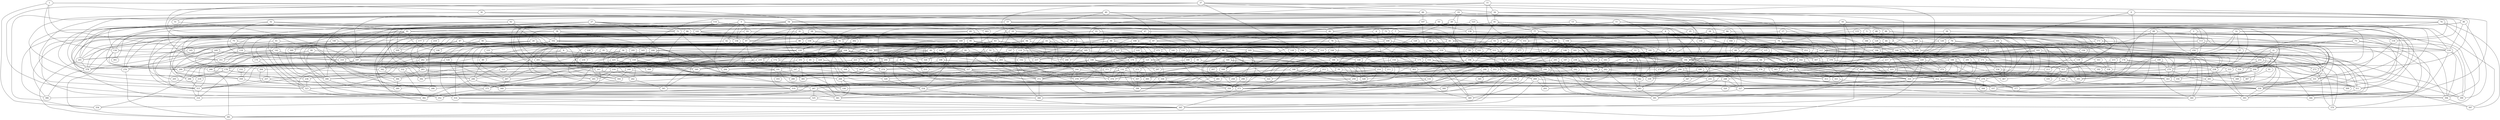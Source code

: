 strict graph "gnp_random_graph(400,0.015)" {
0;
1;
2;
3;
4;
5;
6;
7;
8;
9;
10;
11;
12;
13;
14;
15;
16;
17;
18;
19;
20;
21;
22;
23;
24;
25;
26;
27;
28;
29;
30;
31;
32;
33;
34;
35;
36;
37;
38;
39;
40;
41;
42;
43;
44;
45;
46;
47;
48;
49;
50;
51;
52;
53;
54;
55;
56;
57;
58;
59;
60;
61;
62;
63;
64;
65;
66;
67;
68;
69;
70;
71;
72;
73;
74;
75;
76;
77;
78;
79;
80;
81;
82;
83;
84;
85;
86;
87;
88;
89;
90;
91;
92;
93;
94;
95;
96;
97;
98;
99;
100;
101;
102;
103;
104;
105;
106;
107;
108;
109;
110;
111;
112;
113;
114;
115;
116;
117;
118;
119;
120;
121;
122;
123;
124;
125;
126;
127;
128;
129;
130;
131;
132;
133;
134;
135;
136;
137;
138;
139;
140;
141;
142;
143;
144;
145;
146;
147;
148;
149;
150;
151;
152;
153;
154;
155;
156;
157;
158;
159;
160;
161;
162;
163;
164;
165;
166;
167;
168;
169;
170;
171;
172;
173;
174;
175;
176;
177;
178;
179;
180;
181;
182;
183;
184;
185;
186;
187;
188;
189;
190;
191;
192;
193;
194;
195;
196;
197;
198;
199;
200;
201;
202;
203;
204;
205;
206;
207;
208;
209;
210;
211;
212;
213;
214;
215;
216;
217;
218;
219;
220;
221;
222;
223;
224;
225;
226;
227;
228;
229;
230;
231;
232;
233;
234;
235;
236;
237;
238;
239;
240;
241;
242;
243;
244;
245;
246;
247;
248;
249;
250;
251;
252;
253;
254;
255;
256;
257;
258;
259;
260;
261;
262;
263;
264;
265;
266;
267;
268;
269;
270;
271;
272;
273;
274;
275;
276;
277;
278;
279;
280;
281;
282;
283;
284;
285;
286;
287;
288;
289;
290;
291;
292;
293;
294;
295;
296;
297;
298;
299;
300;
301;
302;
303;
304;
305;
306;
307;
308;
309;
310;
311;
312;
313;
314;
315;
316;
317;
318;
319;
320;
321;
322;
323;
324;
325;
326;
327;
328;
329;
330;
331;
332;
333;
334;
335;
336;
337;
338;
339;
340;
341;
342;
343;
344;
345;
346;
347;
348;
349;
350;
351;
352;
353;
354;
355;
356;
357;
358;
359;
360;
361;
362;
363;
364;
365;
366;
367;
368;
369;
370;
371;
372;
373;
374;
375;
376;
377;
378;
379;
380;
381;
382;
383;
384;
385;
386;
387;
388;
389;
390;
391;
392;
393;
394;
395;
396;
397;
398;
399;
0 -- 334  [is_available=True, prob="0.793348899548"];
0 -- 338  [is_available=True, prob="0.756976174185"];
0 -- 220  [is_available=True, prob="1.0"];
0 -- 302  [is_available=True, prob="1.0"];
0 -- 46  [is_available=True, prob="0.868120447503"];
1 -- 249  [is_available=True, prob="0.380294038915"];
1 -- 34  [is_available=True, prob="0.250885301928"];
1 -- 354  [is_available=True, prob="0.643203118113"];
1 -- 134  [is_available=True, prob="0.309098111338"];
1 -- 70  [is_available=True, prob="1.0"];
2 -- 258  [is_available=True, prob="0.191449581053"];
2 -- 70  [is_available=True, prob="1.0"];
2 -- 360  [is_available=True, prob="1.0"];
2 -- 169  [is_available=True, prob="1.0"];
2 -- 113  [is_available=True, prob="0.544241708019"];
2 -- 377  [is_available=True, prob="1.0"];
2 -- 250  [is_available=True, prob="0.729429836866"];
3 -- 391  [is_available=True, prob="0.463296067116"];
3 -- 72  [is_available=True, prob="0.943856010563"];
3 -- 268  [is_available=True, prob="0.140418147169"];
3 -- 42  [is_available=True, prob="0.281293197381"];
3 -- 75  [is_available=True, prob="0.978085838701"];
3 -- 204  [is_available=True, prob="0.825019871044"];
3 -- 398  [is_available=True, prob="0.97398958992"];
3 -- 399  [is_available=True, prob="0.776597272804"];
3 -- 112  [is_available=True, prob="0.250395422116"];
3 -- 113  [is_available=True, prob="0.576261111448"];
3 -- 372  [is_available=True, prob="0.386031239532"];
3 -- 315  [is_available=True, prob="0.750385880574"];
3 -- 93  [is_available=True, prob="0.0167157984676"];
3 -- 158  [is_available=True, prob="0.800597021177"];
4 -- 282  [is_available=True, prob="0.968801642478"];
4 -- 211  [is_available=True, prob="0.882715498243"];
4 -- 109  [is_available=True, prob="1.0"];
4 -- 343  [is_available=True, prob="0.036409943872"];
5 -- 331  [is_available=True, prob="0.26657454123"];
5 -- 94  [is_available=True, prob="0.597518633659"];
6 -- 49  [is_available=True, prob="1.0"];
6 -- 313  [is_available=True, prob="0.154924610803"];
6 -- 339  [is_available=True, prob="1.0"];
6 -- 53  [is_available=True, prob="0.454345193642"];
6 -- 157  [is_available=True, prob="1.0"];
7 -- 64  [is_available=True, prob="0.431353848983"];
7 -- 305  [is_available=True, prob="0.995318655706"];
7 -- 360  [is_available=True, prob="0.784172596403"];
7 -- 108  [is_available=True, prob="1.0"];
7 -- 109  [is_available=True, prob="0.308961347611"];
7 -- 280  [is_available=True, prob="0.420396816556"];
7 -- 152  [is_available=True, prob="1.0"];
7 -- 220  [is_available=True, prob="1.0"];
7 -- 190  [is_available=True, prob="0.11621336816"];
8 -- 184  [is_available=True, prob="0.264721224785"];
8 -- 289  [is_available=True, prob="0.0628311085764"];
8 -- 306  [is_available=True, prob="0.148895865386"];
8 -- 286  [is_available=True, prob="0.0531135654797"];
9 -- 216  [is_available=True, prob="1.0"];
9 -- 233  [is_available=True, prob="0.250365912838"];
9 -- 330  [is_available=True, prob="0.67132620415"];
9 -- 300  [is_available=True, prob="0.333276714705"];
9 -- 359  [is_available=True, prob="0.302086663235"];
10 -- 379  [is_available=True, prob="0.121166443195"];
10 -- 132  [is_available=True, prob="1.0"];
10 -- 168  [is_available=True, prob="0.281693204751"];
10 -- 170  [is_available=True, prob="0.114205190415"];
10 -- 80  [is_available=True, prob="1.0"];
10 -- 278  [is_available=True, prob="0.426315966087"];
10 -- 315  [is_available=True, prob="0.808737667032"];
10 -- 29  [is_available=True, prob="0.765824038332"];
11 -- 324  [is_available=True, prob="1.0"];
11 -- 358  [is_available=True, prob="0.621266218726"];
11 -- 274  [is_available=True, prob="0.677293313188"];
11 -- 275  [is_available=True, prob="1.0"];
11 -- 121  [is_available=True, prob="1.0"];
11 -- 25  [is_available=True, prob="1.0"];
12 -- 180  [is_available=True, prob="0.0773378977148"];
12 -- 172  [is_available=True, prob="1.0"];
12 -- 278  [is_available=True, prob="0.525315697077"];
12 -- 255  [is_available=True, prob="1.0"];
13 -- 250  [is_available=True, prob="1.0"];
13 -- 331  [is_available=True, prob="0.442879843555"];
13 -- 340  [is_available=True, prob="0.53504892746"];
13 -- 143  [is_available=True, prob="1.0"];
14 -- 395  [is_available=True, prob="1.0"];
14 -- 370  [is_available=True, prob="0.649793145172"];
14 -- 215  [is_available=True, prob="0.169982567473"];
14 -- 311  [is_available=True, prob="0.663609289558"];
14 -- 57  [is_available=True, prob="0.680502578932"];
14 -- 126  [is_available=True, prob="0.706710451382"];
15 -- 34  [is_available=True, prob="0.530758888752"];
15 -- 374  [is_available=True, prob="1.0"];
15 -- 197  [is_available=True, prob="1.0"];
15 -- 366  [is_available=True, prob="1.0"];
15 -- 151  [is_available=True, prob="1.0"];
16 -- 294  [is_available=True, prob="0.486725549537"];
16 -- 391  [is_available=True, prob="1.0"];
16 -- 168  [is_available=True, prob="0.495644791429"];
16 -- 268  [is_available=True, prob="0.180282828992"];
16 -- 397  [is_available=True, prob="1.0"];
16 -- 110  [is_available=True, prob="0.208482848989"];
16 -- 88  [is_available=True, prob="0.681401364235"];
16 -- 378  [is_available=True, prob="1.0"];
17 -- 169  [is_available=True, prob="1.0"];
17 -- 173  [is_available=True, prob="0.332839595826"];
17 -- 79  [is_available=True, prob="0.758112764906"];
18 -- 378  [is_available=True, prob="1.0"];
18 -- 43  [is_available=True, prob="0.668809557937"];
18 -- 238  [is_available=True, prob="0.178359264295"];
18 -- 190  [is_available=True, prob="0.503797670924"];
19 -- 165  [is_available=True, prob="1.0"];
19 -- 362  [is_available=True, prob="1.0"];
19 -- 363  [is_available=True, prob="1.0"];
19 -- 20  [is_available=True, prob="0.49722699363"];
19 -- 21  [is_available=True, prob="0.991370868571"];
19 -- 276  [is_available=True, prob="0.666729794199"];
19 -- 85  [is_available=True, prob="0.0236789276794"];
19 -- 197  [is_available=True, prob="0.255245017961"];
20 -- 224  [is_available=True, prob="1.0"];
20 -- 98  [is_available=True, prob="0.936317223348"];
20 -- 259  [is_available=True, prob="0.922515924778"];
20 -- 290  [is_available=True, prob="0.353645687952"];
20 -- 84  [is_available=True, prob="0.23286328482"];
21 -- 125  [is_available=True, prob="0.242232833856"];
21 -- 333  [is_available=True, prob="0.624809346064"];
21 -- 255  [is_available=True, prob="0.609636356543"];
22 -- 352  [is_available=True, prob="1.0"];
22 -- 228  [is_available=True, prob="0.112281282174"];
22 -- 327  [is_available=True, prob="0.573693642762"];
22 -- 168  [is_available=True, prob="0.367866524945"];
22 -- 109  [is_available=True, prob="0.844614487556"];
22 -- 296  [is_available=True, prob="0.993675306796"];
22 -- 213  [is_available=True, prob="1.0"];
22 -- 191  [is_available=True, prob="1.0"];
23 -- 97  [is_available=True, prob="0.12981208696"];
23 -- 67  [is_available=True, prob="0.918986877924"];
23 -- 260  [is_available=True, prob="1.0"];
23 -- 389  [is_available=True, prob="0.863786674499"];
23 -- 391  [is_available=True, prob="0.293693973286"];
23 -- 299  [is_available=True, prob="1.0"];
23 -- 311  [is_available=True, prob="0.84738827228"];
23 -- 253  [is_available=True, prob="0.431167793338"];
24 -- 352  [is_available=True, prob="1.0"];
24 -- 230  [is_available=True, prob="0.745478812623"];
24 -- 165  [is_available=True, prob="0.464868780358"];
24 -- 198  [is_available=True, prob="0.360570193578"];
24 -- 295  [is_available=True, prob="1.0"];
24 -- 297  [is_available=True, prob="0.209023195657"];
24 -- 330  [is_available=True, prob="1.0"];
24 -- 145  [is_available=True, prob="0.261652825701"];
24 -- 283  [is_available=True, prob="0.838994389284"];
25 -- 44  [is_available=True, prob="0.276053743658"];
25 -- 85  [is_available=True, prob="1.0"];
26 -- 289  [is_available=True, prob="0.966241797551"];
26 -- 76  [is_available=True, prob="0.649527171627"];
26 -- 133  [is_available=True, prob="1.0"];
26 -- 213  [is_available=True, prob="1.0"];
27 -- 71  [is_available=True, prob="0.418705181924"];
27 -- 392  [is_available=True, prob="1.0"];
27 -- 201  [is_available=True, prob="0.935807610572"];
27 -- 238  [is_available=True, prob="0.660179348307"];
27 -- 245  [is_available=True, prob="0.0981845650659"];
27 -- 86  [is_available=True, prob="0.835879055651"];
27 -- 283  [is_available=True, prob="0.661403703573"];
27 -- 159  [is_available=True, prob="1.0"];
28 -- 177  [is_available=True, prob="0.706873516565"];
28 -- 203  [is_available=True, prob="0.663384910806"];
28 -- 278  [is_available=True, prob="0.948497714401"];
28 -- 209  [is_available=True, prob="0.0483732872943"];
29 -- 326  [is_available=True, prob="0.172983413239"];
29 -- 111  [is_available=True, prob="0.824734826772"];
30 -- 160  [is_available=True, prob="1.0"];
30 -- 51  [is_available=True, prob="1.0"];
30 -- 236  [is_available=True, prob="0.732518041025"];
30 -- 54  [is_available=True, prob="0.244874415866"];
31 -- 166  [is_available=True, prob="0.459275820654"];
31 -- 201  [is_available=True, prob="1.0"];
31 -- 204  [is_available=True, prob="0.28053143471"];
31 -- 80  [is_available=True, prob="0.315131480134"];
31 -- 274  [is_available=True, prob="0.822517719339"];
31 -- 148  [is_available=True, prob="0.985367687434"];
31 -- 245  [is_available=True, prob="0.561832334061"];
31 -- 219  [is_available=True, prob="1.0"];
31 -- 351  [is_available=True, prob="0.301266942402"];
32 -- 208  [is_available=True, prob="1.0"];
32 -- 351  [is_available=True, prob="1.0"];
32 -- 318  [is_available=True, prob="0.85860414424"];
32 -- 71  [is_available=True, prob="0.929991028301"];
33 -- 322  [is_available=True, prob="0.334392428498"];
33 -- 274  [is_available=True, prob="0.183853375639"];
33 -- 141  [is_available=True, prob="0.232507675709"];
33 -- 242  [is_available=True, prob="0.509278788746"];
33 -- 374  [is_available=True, prob="0.792275444271"];
33 -- 119  [is_available=True, prob="1.0"];
33 -- 184  [is_available=True, prob="0.496012074973"];
33 -- 90  [is_available=True, prob="0.396225902144"];
34 -- 68  [is_available=True, prob="0.77706482055"];
34 -- 41  [is_available=True, prob="0.837661980043"];
34 -- 299  [is_available=True, prob="0.798726209957"];
34 -- 79  [is_available=True, prob="0.973117082553"];
34 -- 116  [is_available=True, prob="0.380072455628"];
34 -- 245  [is_available=True, prob="1.0"];
35 -- 374  [is_available=True, prob="0.362377506225"];
35 -- 318  [is_available=True, prob="0.0313298843318"];
36 -- 385  [is_available=True, prob="0.833187338743"];
36 -- 354  [is_available=True, prob="0.464347480427"];
36 -- 357  [is_available=True, prob="0.578855857869"];
36 -- 39  [is_available=True, prob="0.996080391369"];
36 -- 265  [is_available=True, prob="0.256435426052"];
36 -- 242  [is_available=True, prob="0.359620458626"];
37 -- 256  [is_available=True, prob="0.803569455656"];
37 -- 66  [is_available=True, prob="1.0"];
37 -- 237  [is_available=True, prob="1.0"];
37 -- 117  [is_available=True, prob="0.558762778423"];
37 -- 342  [is_available=True, prob="1.0"];
37 -- 313  [is_available=True, prob="0.787308690195"];
37 -- 382  [is_available=True, prob="0.660541086107"];
38 -- 386  [is_available=True, prob="0.856314039093"];
38 -- 388  [is_available=True, prob="0.216217182255"];
38 -- 102  [is_available=True, prob="1.0"];
38 -- 87  [is_available=True, prob="1.0"];
38 -- 314  [is_available=True, prob="0.625096419692"];
38 -- 124  [is_available=True, prob="0.801235586078"];
39 -- 327  [is_available=True, prob="1.0"];
39 -- 191  [is_available=True, prob="0.683364377386"];
40 -- 354  [is_available=True, prob="0.051570833199"];
40 -- 100  [is_available=True, prob="0.383756615509"];
40 -- 136  [is_available=True, prob="0.506610487162"];
40 -- 237  [is_available=True, prob="0.903532242924"];
40 -- 54  [is_available=True, prob="0.550248338569"];
40 -- 183  [is_available=True, prob="0.367537161003"];
41 -- 64  [is_available=True, prob="1.0"];
41 -- 227  [is_available=True, prob="0.809433212812"];
41 -- 389  [is_available=True, prob="0.58907647875"];
41 -- 360  [is_available=True, prob="1.0"];
41 -- 77  [is_available=True, prob="0.315218833924"];
41 -- 337  [is_available=True, prob="0.704105735097"];
41 -- 306  [is_available=True, prob="0.344710962391"];
41 -- 117  [is_available=True, prob="0.120541614835"];
41 -- 59  [is_available=True, prob="0.560728330962"];
41 -- 284  [is_available=True, prob="0.745136561842"];
42 -- 299  [is_available=True, prob="1.0"];
42 -- 228  [is_available=True, prob="0.498187608046"];
42 -- 182  [is_available=True, prob="1.0"];
43 -- 289  [is_available=True, prob="0.989071689863"];
43 -- 325  [is_available=True, prob="1.0"];
43 -- 172  [is_available=True, prob="0.603112003189"];
43 -- 112  [is_available=True, prob="0.810628034418"];
43 -- 148  [is_available=True, prob="0.0816922320941"];
43 -- 310  [is_available=True, prob="0.404096003499"];
43 -- 57  [is_available=True, prob="0.192709931117"];
44 -- 184  [is_available=True, prob="0.736999425956"];
44 -- 90  [is_available=True, prob="0.41656788355"];
44 -- 291  [is_available=True, prob="0.642881231368"];
44 -- 327  [is_available=True, prob="1.0"];
45 -- 272  [is_available=True, prob="0.569617715791"];
45 -- 241  [is_available=True, prob="0.479865111131"];
45 -- 50  [is_available=True, prob="0.732708193369"];
45 -- 323  [is_available=True, prob="0.781783532501"];
46 -- 91  [is_available=True, prob="0.48994700432"];
46 -- 270  [is_available=True, prob="0.356423247935"];
46 -- 110  [is_available=True, prob="0.331216044273"];
46 -- 390  [is_available=True, prob="0.401450510191"];
47 -- 315  [is_available=True, prob="0.436610163735"];
47 -- 228  [is_available=True, prob="0.187412677579"];
47 -- 269  [is_available=True, prob="0.388070095498"];
47 -- 342  [is_available=True, prob="0.946628989136"];
48 -- 129  [is_available=True, prob="0.47499960652"];
48 -- 326  [is_available=True, prob="0.181777998922"];
48 -- 150  [is_available=True, prob="1.0"];
49 -- 370  [is_available=True, prob="0.482455067657"];
49 -- 251  [is_available=True, prob="1.0"];
50 -- 383  [is_available=True, prob="0.0672159962561"];
50 -- 316  [is_available=True, prob="0.949360160469"];
50 -- 269  [is_available=True, prob="0.208636428203"];
51 -- 392  [is_available=True, prob="0.353673638588"];
52 -- 168  [is_available=True, prob="0.57797108728"];
52 -- 324  [is_available=True, prob="1.0"];
52 -- 170  [is_available=True, prob="0.811394044352"];
52 -- 172  [is_available=True, prob="1.0"];
53 -- 284  [is_available=True, prob="0.383801715151"];
53 -- 117  [is_available=True, prob="0.313169096893"];
54 -- 108  [is_available=True, prob="0.9757257869"];
54 -- 301  [is_available=True, prob="1.0"];
54 -- 110  [is_available=True, prob="0.0249273013911"];
54 -- 399  [is_available=True, prob="0.439584439391"];
54 -- 82  [is_available=True, prob="0.611740151366"];
54 -- 158  [is_available=True, prob="0.324565521773"];
55 -- 184  [is_available=True, prob="0.995962459299"];
55 -- 83  [is_available=True, prob="1.0"];
55 -- 179  [is_available=True, prob="0.498922975335"];
55 -- 71  [is_available=True, prob="0.481926983458"];
56 -- 323  [is_available=True, prob="0.39137561235"];
56 -- 198  [is_available=True, prob="0.0461598427834"];
56 -- 104  [is_available=True, prob="0.520446425792"];
56 -- 306  [is_available=True, prob="0.69120267003"];
56 -- 184  [is_available=True, prob="0.69940821052"];
56 -- 155  [is_available=True, prob="0.0376791741385"];
57 -- 279  [is_available=True, prob="0.45701761694"];
58 -- 384  [is_available=True, prob="1.0"];
58 -- 210  [is_available=True, prob="1.0"];
58 -- 395  [is_available=True, prob="1.0"];
59 -- 179  [is_available=True, prob="0.93282532923"];
59 -- 262  [is_available=True, prob="0.581690364323"];
59 -- 246  [is_available=True, prob="1.0"];
59 -- 383  [is_available=True, prob="0.482628039225"];
60 -- 305  [is_available=True, prob="0.795418176785"];
60 -- 397  [is_available=True, prob="0.979157479404"];
60 -- 353  [is_available=True, prob="0.741083325353"];
61 -- 244  [is_available=True, prob="0.168199320553"];
61 -- 205  [is_available=True, prob="0.0589219014003"];
61 -- 142  [is_available=True, prob="0.246917650637"];
62 -- 208  [is_available=True, prob="0.184816814092"];
62 -- 384  [is_available=True, prob="1.0"];
62 -- 134  [is_available=True, prob="0.751160519894"];
62 -- 102  [is_available=True, prob="1.0"];
62 -- 143  [is_available=True, prob="1.0"];
63 -- 104  [is_available=True, prob="0.541584624473"];
63 -- 201  [is_available=True, prob="1.0"];
63 -- 362  [is_available=True, prob="0.293913129908"];
63 -- 304  [is_available=True, prob="0.512984969645"];
63 -- 233  [is_available=True, prob="0.507364229473"];
63 -- 348  [is_available=True, prob="0.908540075242"];
63 -- 252  [is_available=True, prob="1.0"];
63 -- 125  [is_available=True, prob="0.738018800449"];
64 -- 363  [is_available=True, prob="0.907988600534"];
64 -- 340  [is_available=True, prob="0.89321275975"];
64 -- 174  [is_available=True, prob="0.772715390037"];
65 -- 97  [is_available=True, prob="0.0672244725844"];
65 -- 132  [is_available=True, prob="1.0"];
65 -- 200  [is_available=True, prob="0.58136923665"];
65 -- 276  [is_available=True, prob="0.933815038392"];
65 -- 85  [is_available=True, prob="0.644321051952"];
65 -- 153  [is_available=True, prob="0.590527143093"];
65 -- 95  [is_available=True, prob="1.0"];
66 -- 323  [is_available=True, prob="0.177999491403"];
66 -- 107  [is_available=True, prob="1.0"];
66 -- 252  [is_available=True, prob="0.167725604272"];
66 -- 231  [is_available=True, prob="0.938405688625"];
67 -- 70  [is_available=True, prob="1.0"];
67 -- 231  [is_available=True, prob="0.442612602954"];
67 -- 79  [is_available=True, prob="0.832955798268"];
67 -- 350  [is_available=True, prob="0.888911148243"];
67 -- 345  [is_available=True, prob="1.0"];
67 -- 378  [is_available=True, prob="0.362876002592"];
67 -- 94  [is_available=True, prob="0.674735326725"];
68 -- 310  [is_available=True, prob="0.00654056601082"];
68 -- 183  [is_available=True, prob="0.695761077621"];
69 -- 204  [is_available=True, prob="1.0"];
69 -- 116  [is_available=True, prob="0.141963924925"];
69 -- 337  [is_available=True, prob="0.447562480555"];
69 -- 310  [is_available=True, prob="0.982076888232"];
69 -- 87  [is_available=True, prob="1.0"];
70 -- 302  [is_available=True, prob="0.318512736962"];
70 -- 304  [is_available=True, prob="0.932230067031"];
70 -- 174  [is_available=True, prob="1.0"];
70 -- 155  [is_available=True, prob="0.437619482759"];
71 -- 97  [is_available=True, prob="1.0"];
71 -- 316  [is_available=True, prob="0.801616624735"];
71 -- 342  [is_available=True, prob="0.225673585772"];
71 -- 284  [is_available=True, prob="1.0"];
71 -- 190  [is_available=True, prob="0.767283812751"];
72 -- 96  [is_available=True, prob="0.837787995332"];
72 -- 111  [is_available=True, prob="0.275196642114"];
72 -- 307  [is_available=True, prob="1.0"];
72 -- 85  [is_available=True, prob="0.280748286222"];
72 -- 246  [is_available=True, prob="1.0"];
73 -- 312  [is_available=True, prob="0.34785575152"];
73 -- 309  [is_available=True, prob="0.518659277681"];
73 -- 110  [is_available=True, prob="0.213358045563"];
73 -- 357  [is_available=True, prob="1.0"];
74 -- 176  [is_available=True, prob="1.0"];
74 -- 82  [is_available=True, prob="0.903455660559"];
74 -- 394  [is_available=True, prob="0.416705993113"];
74 -- 238  [is_available=True, prob="1.0"];
74 -- 397  [is_available=True, prob="0.959857273614"];
75 -- 367  [is_available=True, prob="0.828917969683"];
75 -- 118  [is_available=True, prob="0.348268671487"];
75 -- 359  [is_available=True, prob="0.0374141264515"];
76 -- 320  [is_available=True, prob="0.0760508733749"];
76 -- 196  [is_available=True, prob="0.768345610741"];
76 -- 171  [is_available=True, prob="0.442778641571"];
76 -- 174  [is_available=True, prob="1.0"];
76 -- 110  [is_available=True, prob="1.0"];
77 -- 96  [is_available=True, prob="0.470865341052"];
77 -- 292  [is_available=True, prob="0.374070255659"];
77 -- 270  [is_available=True, prob="0.423735738667"];
77 -- 273  [is_available=True, prob="0.200422211458"];
77 -- 181  [is_available=True, prob="1.0"];
77 -- 151  [is_available=True, prob="1.0"];
77 -- 254  [is_available=True, prob="0.74770393912"];
78 -- 144  [is_available=True, prob="0.0301452777318"];
78 -- 394  [is_available=True, prob="0.976687579229"];
78 -- 147  [is_available=True, prob="0.0148645505879"];
78 -- 341  [is_available=True, prob="0.0906631122129"];
78 -- 211  [is_available=True, prob="0.280482285806"];
79 -- 376  [is_available=True, prob="1.0"];
79 -- 184  [is_available=True, prob="0.100357692236"];
79 -- 380  [is_available=True, prob="0.574554194346"];
79 -- 253  [is_available=True, prob="0.224013550588"];
79 -- 255  [is_available=True, prob="1.0"];
80 -- 267  [is_available=True, prob="0.110555064832"];
80 -- 275  [is_available=True, prob="0.789322044765"];
80 -- 342  [is_available=True, prob="0.620357532542"];
80 -- 90  [is_available=True, prob="0.112959392272"];
81 -- 387  [is_available=True, prob="1.0"];
82 -- 97  [is_available=True, prob="0.758172193178"];
82 -- 200  [is_available=True, prob="0.912086987413"];
82 -- 377  [is_available=True, prob="0.796925440502"];
82 -- 253  [is_available=True, prob="0.317964283023"];
83 -- 240  [is_available=True, prob="1.0"];
83 -- 307  [is_available=True, prob="0.750613188111"];
83 -- 181  [is_available=True, prob="0.0082587439611"];
83 -- 282  [is_available=True, prob="0.187610273144"];
83 -- 117  [is_available=True, prob="0.106372010993"];
84 -- 164  [is_available=True, prob="1.0"];
84 -- 102  [is_available=True, prob="1.0"];
84 -- 238  [is_available=True, prob="0.401697721075"];
84 -- 377  [is_available=True, prob="0.946168612134"];
84 -- 383  [is_available=True, prob="0.852411072978"];
85 -- 166  [is_available=True, prob="0.98461984826"];
85 -- 399  [is_available=True, prob="1.0"];
85 -- 210  [is_available=True, prob="1.0"];
86 -- 257  [is_available=True, prob="0.146309766285"];
86 -- 386  [is_available=True, prob="0.161985992703"];
86 -- 131  [is_available=True, prob="0.730206888544"];
86 -- 385  [is_available=True, prob="0.60473454129"];
86 -- 175  [is_available=True, prob="0.164217469109"];
86 -- 378  [is_available=True, prob="0.941835580593"];
86 -- 252  [is_available=True, prob="0.567549675471"];
86 -- 94  [is_available=True, prob="0.693702033601"];
87 -- 238  [is_available=True, prob="0.397380112677"];
87 -- 275  [is_available=True, prob="1.0"];
87 -- 89  [is_available=True, prob="0.468624986532"];
87 -- 122  [is_available=True, prob="0.192359398257"];
88 -- 129  [is_available=True, prob="0.136265174344"];
88 -- 229  [is_available=True, prob="0.374266035977"];
88 -- 390  [is_available=True, prob="0.0443994795406"];
88 -- 328  [is_available=True, prob="0.157668636021"];
88 -- 393  [is_available=True, prob="0.449495525821"];
88 -- 364  [is_available=True, prob="0.257142940167"];
88 -- 151  [is_available=True, prob="0.967798172497"];
88 -- 188  [is_available=True, prob="0.0646666984049"];
88 -- 133  [is_available=True, prob="0.588278525411"];
89 -- 286  [is_available=True, prob="0.631855530735"];
90 -- 323  [is_available=True, prob="0.547677656801"];
90 -- 334  [is_available=True, prob="0.177657191071"];
90 -- 239  [is_available=True, prob="0.206602092116"];
90 -- 244  [is_available=True, prob="0.669166021327"];
90 -- 398  [is_available=True, prob="0.132152385349"];
90 -- 246  [is_available=True, prob="0.229839763159"];
90 -- 221  [is_available=True, prob="1.0"];
91 -- 260  [is_available=True, prob="1.0"];
91 -- 150  [is_available=True, prob="1.0"];
91 -- 198  [is_available=True, prob="1.0"];
91 -- 139  [is_available=True, prob="0.248820298272"];
91 -- 178  [is_available=True, prob="0.498062188298"];
91 -- 118  [is_available=True, prob="0.0965274795923"];
91 -- 156  [is_available=True, prob="0.736318051797"];
91 -- 197  [is_available=True, prob="0.0627001955982"];
92 -- 323  [is_available=True, prob="0.123229755907"];
92 -- 303  [is_available=True, prob="0.983784119169"];
92 -- 337  [is_available=True, prob="0.544657337895"];
92 -- 227  [is_available=True, prob="0.403258150807"];
92 -- 340  [is_available=True, prob="0.730514990855"];
92 -- 372  [is_available=True, prob="0.116161582907"];
92 -- 221  [is_available=True, prob="0.593951994915"];
93 -- 97  [is_available=True, prob="1.0"];
93 -- 342  [is_available=True, prob="0.690740016241"];
93 -- 249  [is_available=True, prob="0.854459839243"];
93 -- 156  [is_available=True, prob="0.634560023442"];
93 -- 223  [is_available=True, prob="0.862660227615"];
94 -- 128  [is_available=True, prob="0.508075807245"];
94 -- 226  [is_available=True, prob="0.183391885842"];
94 -- 260  [is_available=True, prob="0.706770952469"];
94 -- 200  [is_available=True, prob="0.386369811935"];
94 -- 331  [is_available=True, prob="0.668501317981"];
94 -- 370  [is_available=True, prob="0.140733483108"];
95 -- 246  [is_available=True, prob="0.381345791825"];
95 -- 267  [is_available=True, prob="0.0752123651162"];
95 -- 238  [is_available=True, prob="0.649440348778"];
95 -- 336  [is_available=True, prob="0.301293639108"];
95 -- 182  [is_available=True, prob="0.588270953602"];
95 -- 186  [is_available=True, prob="0.810618195259"];
96 -- 225  [is_available=True, prob="0.389603564721"];
96 -- 105  [is_available=True, prob="0.427205676417"];
96 -- 362  [is_available=True, prob="1.0"];
96 -- 208  [is_available=True, prob="0.895437222812"];
96 -- 297  [is_available=True, prob="1.0"];
96 -- 185  [is_available=True, prob="0.214944813765"];
97 -- 145  [is_available=True, prob="0.789441321501"];
97 -- 243  [is_available=True, prob="0.0483345124158"];
97 -- 121  [is_available=True, prob="0.562477001012"];
97 -- 314  [is_available=True, prob="0.848820661347"];
98 -- 227  [is_available=True, prob="0.549351489462"];
98 -- 391  [is_available=True, prob="0.329773476374"];
98 -- 171  [is_available=True, prob="0.329916483038"];
98 -- 373  [is_available=True, prob="0.59260526733"];
98 -- 375  [is_available=True, prob="0.835407051008"];
98 -- 350  [is_available=True, prob="1.0"];
99 -- 184  [is_available=True, prob="0.299894540264"];
99 -- 178  [is_available=True, prob="0.0527173526932"];
99 -- 306  [is_available=True, prob="0.710550102746"];
99 -- 395  [is_available=True, prob="0.445645046091"];
99 -- 266  [is_available=True, prob="1.0"];
100 -- 256  [is_available=True, prob="0.505342595238"];
100 -- 280  [is_available=True, prob="0.110908355527"];
100 -- 188  [is_available=True, prob="0.527958704338"];
100 -- 125  [is_available=True, prob="1.0"];
100 -- 127  [is_available=True, prob="0.943637920393"];
101 -- 312  [is_available=True, prob="0.167596102801"];
101 -- 337  [is_available=True, prob="0.610304440177"];
101 -- 310  [is_available=True, prob="0.352180511847"];
101 -- 182  [is_available=True, prob="1.0"];
101 -- 247  [is_available=True, prob="1.0"];
102 -- 161  [is_available=True, prob="0.871055571232"];
102 -- 323  [is_available=True, prob="0.119189682447"];
102 -- 134  [is_available=True, prob="0.53867244704"];
102 -- 296  [is_available=True, prob="0.396263274607"];
102 -- 372  [is_available=True, prob="1.0"];
102 -- 121  [is_available=True, prob="0.15817967776"];
102 -- 314  [is_available=True, prob="0.735380960462"];
103 -- 390  [is_available=True, prob="0.00785512079804"];
103 -- 262  [is_available=True, prob="0.465704503995"];
103 -- 235  [is_available=True, prob="1.0"];
103 -- 367  [is_available=True, prob="0.318409726363"];
103 -- 179  [is_available=True, prob="0.0374956891687"];
103 -- 309  [is_available=True, prob="0.513365960766"];
103 -- 311  [is_available=True, prob="0.606332011629"];
104 -- 392  [is_available=True, prob="1.0"];
104 -- 227  [is_available=True, prob="0.30007102241"];
104 -- 200  [is_available=True, prob="1.0"];
104 -- 235  [is_available=True, prob="1.0"];
104 -- 399  [is_available=True, prob="0.736698271405"];
104 -- 152  [is_available=True, prob="1.0"];
105 -- 132  [is_available=True, prob="0.11107916948"];
105 -- 298  [is_available=True, prob="0.297291874849"];
105 -- 303  [is_available=True, prob="1.0"];
105 -- 370  [is_available=True, prob="0.403906797871"];
105 -- 149  [is_available=True, prob="1.0"];
106 -- 178  [is_available=True, prob="0.565336361308"];
106 -- 350  [is_available=True, prob="1.0"];
106 -- 286  [is_available=True, prob="0.24262086295"];
106 -- 214  [is_available=True, prob="0.791372566351"];
107 -- 209  [is_available=True, prob="1.0"];
107 -- 138  [is_available=True, prob="0.855738281676"];
107 -- 369  [is_available=True, prob="0.203132903051"];
108 -- 258  [is_available=True, prob="0.238758331461"];
108 -- 259  [is_available=True, prob="0.411947249546"];
108 -- 305  [is_available=True, prob="1.0"];
108 -- 211  [is_available=True, prob="0.455772371291"];
108 -- 340  [is_available=True, prob="0.722524048534"];
108 -- 315  [is_available=True, prob="0.819737246738"];
108 -- 284  [is_available=True, prob="0.583425924923"];
108 -- 287  [is_available=True, prob="0.582193277768"];
109 -- 329  [is_available=True, prob="0.576409753669"];
109 -- 369  [is_available=True, prob="0.559352023779"];
109 -- 157  [is_available=True, prob="0.677061080898"];
109 -- 350  [is_available=True, prob="0.439186426"];
110 -- 390  [is_available=True, prob="0.415024729209"];
110 -- 360  [is_available=True, prob="0.018834845172"];
110 -- 394  [is_available=True, prob="0.446467236559"];
110 -- 175  [is_available=True, prob="0.0575528304776"];
111 -- 313  [is_available=True, prob="1.0"];
111 -- 148  [is_available=True, prob="0.705870478586"];
111 -- 262  [is_available=True, prob="0.142265826841"];
112 -- 184  [is_available=True, prob="0.26550673371"];
112 -- 329  [is_available=True, prob="1.0"];
113 -- 166  [is_available=True, prob="0.613749660414"];
113 -- 135  [is_available=True, prob="0.453534550408"];
113 -- 394  [is_available=True, prob="1.0"];
113 -- 162  [is_available=True, prob="0.613811065087"];
113 -- 279  [is_available=True, prob="0.674171112594"];
113 -- 377  [is_available=True, prob="0.644078663945"];
114 -- 323  [is_available=True, prob="0.222767951079"];
114 -- 263  [is_available=True, prob="1.0"];
114 -- 143  [is_available=True, prob="0.945612255241"];
114 -- 340  [is_available=True, prob="0.0392090038101"];
114 -- 185  [is_available=True, prob="0.357355553548"];
114 -- 186  [is_available=True, prob="0.869568993006"];
115 -- 392  [is_available=True, prob="0.87403271132"];
115 -- 173  [is_available=True, prob="1.0"];
115 -- 335  [is_available=True, prob="1.0"];
115 -- 126  [is_available=True, prob="0.639459825217"];
115 -- 346  [is_available=True, prob="0.0140886143493"];
115 -- 318  [is_available=True, prob="0.790940490731"];
116 -- 349  [is_available=True, prob="0.530228178632"];
117 -- 289  [is_available=True, prob="0.716578694976"];
117 -- 200  [is_available=True, prob="0.787055024045"];
117 -- 234  [is_available=True, prob="1.0"];
117 -- 396  [is_available=True, prob="0.445850536783"];
117 -- 333  [is_available=True, prob="0.690517749182"];
117 -- 317  [is_available=True, prob="1.0"];
117 -- 254  [is_available=True, prob="0.618834945586"];
118 -- 299  [is_available=True, prob="0.823517607967"];
118 -- 366  [is_available=True, prob="0.458901256405"];
118 -- 351  [is_available=True, prob="1.0"];
119 -- 388  [is_available=True, prob="1.0"];
119 -- 230  [is_available=True, prob="0.266009804312"];
119 -- 321  [is_available=True, prob="1.0"];
119 -- 328  [is_available=True, prob="0.398665569589"];
119 -- 353  [is_available=True, prob="0.364377066587"];
119 -- 178  [is_available=True, prob="0.687011476087"];
119 -- 372  [is_available=True, prob="0.656152521649"];
119 -- 152  [is_available=True, prob="0.430124446348"];
120 -- 262  [is_available=True, prob="0.504197718927"];
120 -- 127  [is_available=True, prob="0.591468107842"];
121 -- 194  [is_available=True, prob="0.69751006115"];
121 -- 391  [is_available=True, prob="0.464247870819"];
121 -- 162  [is_available=True, prob="0.686278893243"];
121 -- 125  [is_available=True, prob="0.691909671127"];
122 -- 297  [is_available=True, prob="1.0"];
122 -- 363  [is_available=True, prob="0.770636106578"];
122 -- 276  [is_available=True, prob="1.0"];
122 -- 125  [is_available=True, prob="0.060477061067"];
123 -- 138  [is_available=True, prob="0.89207901087"];
123 -- 254  [is_available=True, prob="0.018906767134"];
123 -- 134  [is_available=True, prob="0.936236069304"];
123 -- 231  [is_available=True, prob="0.291376743874"];
124 -- 336  [is_available=True, prob="1.0"];
124 -- 361  [is_available=True, prob="0.172477223201"];
124 -- 378  [is_available=True, prob="0.482271600802"];
125 -- 132  [is_available=True, prob="0.0426051289227"];
125 -- 373  [is_available=True, prob="0.342200401217"];
125 -- 271  [is_available=True, prob="0.461853820245"];
125 -- 385  [is_available=True, prob="0.363244907206"];
125 -- 178  [is_available=True, prob="1.0"];
125 -- 367  [is_available=True, prob="0.529470820601"];
126 -- 311  [is_available=True, prob="0.486178629983"];
126 -- 345  [is_available=True, prob="0.261319954831"];
126 -- 135  [is_available=True, prob="0.580844997255"];
127 -- 339  [is_available=True, prob="0.0772568564667"];
127 -- 237  [is_available=True, prob="0.14253859163"];
127 -- 334  [is_available=True, prob="0.804929418889"];
127 -- 241  [is_available=True, prob="0.17773259526"];
127 -- 179  [is_available=True, prob="0.2998534285"];
127 -- 343  [is_available=True, prob="1.0"];
128 -- 153  [is_available=True, prob="0.839867951637"];
128 -- 396  [is_available=True, prob="0.625317238712"];
129 -- 166  [is_available=True, prob="0.913801143559"];
129 -- 267  [is_available=True, prob="0.339235753551"];
129 -- 376  [is_available=True, prob="0.972549536065"];
129 -- 250  [is_available=True, prob="0.668785130698"];
129 -- 251  [is_available=True, prob="0.91903607824"];
130 -- 185  [is_available=True, prob="1.0"];
130 -- 267  [is_available=True, prob="1.0"];
130 -- 196  [is_available=True, prob="1.0"];
130 -- 276  [is_available=True, prob="1.0"];
131 -- 351  [is_available=True, prob="1.0"];
131 -- 255  [is_available=True, prob="1.0"];
132 -- 396  [is_available=True, prob="0.240949037032"];
132 -- 133  [is_available=True, prob="0.551148958147"];
132 -- 328  [is_available=True, prob="0.790274301814"];
132 -- 236  [is_available=True, prob="1.0"];
132 -- 310  [is_available=True, prob="0.220820998529"];
132 -- 375  [is_available=True, prob="0.0633116972516"];
132 -- 374  [is_available=True, prob="0.748410485019"];
132 -- 379  [is_available=True, prob="0.938306494173"];
133 -- 388  [is_available=True, prob="0.715845699298"];
134 -- 266  [is_available=True, prob="1.0"];
134 -- 301  [is_available=True, prob="0.315417662639"];
134 -- 381  [is_available=True, prob="0.552329034139"];
134 -- 362  [is_available=True, prob="0.197969264327"];
135 -- 176  [is_available=True, prob="0.537490578959"];
135 -- 214  [is_available=True, prob="0.434922150044"];
135 -- 223  [is_available=True, prob="0.753908611733"];
136 -- 137  [is_available=True, prob="0.34643734161"];
136 -- 380  [is_available=True, prob="0.602426537746"];
137 -- 289  [is_available=True, prob="0.644663058827"];
137 -- 362  [is_available=True, prob="0.981869146391"];
138 -- 261  [is_available=True, prob="0.181503070583"];
138 -- 167  [is_available=True, prob="0.761186018559"];
138 -- 398  [is_available=True, prob="0.214215043909"];
138 -- 245  [is_available=True, prob="0.423477635496"];
138 -- 310  [is_available=True, prob="0.276678634257"];
138 -- 218  [is_available=True, prob="0.763855407934"];
139 -- 363  [is_available=True, prob="0.252445755775"];
139 -- 356  [is_available=True, prob="0.668126923507"];
140 -- 323  [is_available=True, prob="0.349769126697"];
140 -- 182  [is_available=True, prob="0.830094158252"];
141 -- 374  [is_available=True, prob="0.0304748335543"];
141 -- 175  [is_available=True, prob="0.550825313578"];
142 -- 224  [is_available=True, prob="0.820890923881"];
142 -- 393  [is_available=True, prob="0.474635035787"];
142 -- 299  [is_available=True, prob="1.0"];
142 -- 236  [is_available=True, prob="0.0714758734622"];
142 -- 159  [is_available=True, prob="0.631051700267"];
142 -- 351  [is_available=True, prob="0.228091567946"];
143 -- 360  [is_available=True, prob="0.289671911382"];
143 -- 169  [is_available=True, prob="0.39259699383"];
143 -- 398  [is_available=True, prob="1.0"];
143 -- 271  [is_available=True, prob="0.055347990867"];
143 -- 209  [is_available=True, prob="1.0"];
143 -- 276  [is_available=True, prob="0.887568185792"];
143 -- 158  [is_available=True, prob="1.0"];
143 -- 380  [is_available=True, prob="0.334647742451"];
143 -- 316  [is_available=True, prob="1.0"];
144 -- 322  [is_available=True, prob="0.75889870508"];
144 -- 163  [is_available=True, prob="0.967708116902"];
144 -- 168  [is_available=True, prob="1.0"];
144 -- 337  [is_available=True, prob="0.687022622732"];
144 -- 280  [is_available=True, prob="0.704468136184"];
145 -- 245  [is_available=True, prob="0.290152460877"];
146 -- 388  [is_available=True, prob="0.962647023644"];
146 -- 220  [is_available=True, prob="0.232332142092"];
146 -- 239  [is_available=True, prob="1.0"];
146 -- 272  [is_available=True, prob="0.292238847501"];
146 -- 247  [is_available=True, prob="0.896809963155"];
146 -- 348  [is_available=True, prob="0.485229389303"];
147 -- 203  [is_available=True, prob="0.842377432552"];
147 -- 197  [is_available=True, prob="0.112408678017"];
147 -- 183  [is_available=True, prob="0.223634278401"];
148 -- 259  [is_available=True, prob="0.173682051284"];
148 -- 298  [is_available=True, prob="0.0609256181953"];
148 -- 214  [is_available=True, prob="1.0"];
149 -- 259  [is_available=True, prob="0.342124143214"];
149 -- 168  [is_available=True, prob="1.0"];
149 -- 207  [is_available=True, prob="1.0"];
149 -- 373  [is_available=True, prob="0.538674164493"];
149 -- 374  [is_available=True, prob="0.317265583676"];
149 -- 281  [is_available=True, prob="1.0"];
149 -- 347  [is_available=True, prob="0.703722317535"];
150 -- 217  [is_available=True, prob="0.153527306105"];
150 -- 213  [is_available=True, prob="0.0674933740575"];
150 -- 358  [is_available=True, prob="0.270518985542"];
151 -- 365  [is_available=True, prob="0.84363690793"];
151 -- 277  [is_available=True, prob="0.402957714347"];
151 -- 383  [is_available=True, prob="0.804487799463"];
152 -- 396  [is_available=True, prob="0.0540998388564"];
152 -- 333  [is_available=True, prob="1.0"];
152 -- 306  [is_available=True, prob="0.68911103573"];
153 -- 180  [is_available=True, prob="0.913839590948"];
153 -- 337  [is_available=True, prob="0.714658634361"];
153 -- 292  [is_available=True, prob="0.548916371121"];
154 -- 233  [is_available=True, prob="0.98458691985"];
154 -- 363  [is_available=True, prob="0.44871698738"];
154 -- 293  [is_available=True, prob="0.0873469213675"];
154 -- 373  [is_available=True, prob="1.0"];
155 -- 216  [is_available=True, prob="0.42697120905"];
156 -- 360  [is_available=True, prob="0.86047655874"];
156 -- 161  [is_available=True, prob="0.49582765383"];
157 -- 396  [is_available=True, prob="0.902097565771"];
157 -- 270  [is_available=True, prob="0.801441111817"];
157 -- 339  [is_available=True, prob="1.0"];
157 -- 245  [is_available=True, prob="0.0285904830144"];
157 -- 184  [is_available=True, prob="0.504439392108"];
157 -- 350  [is_available=True, prob="0.0818734453822"];
158 -- 368  [is_available=True, prob="0.630074060262"];
158 -- 258  [is_available=True, prob="0.359895522185"];
159 -- 388  [is_available=True, prob="0.346169125719"];
159 -- 305  [is_available=True, prob="0.494346812607"];
159 -- 340  [is_available=True, prob="1.0"];
159 -- 316  [is_available=True, prob="0.64103128871"];
160 -- 216  [is_available=True, prob="0.596136900732"];
160 -- 344  [is_available=True, prob="0.527567725766"];
161 -- 274  [is_available=True, prob="0.992159626482"];
161 -- 252  [is_available=True, prob="0.025065320133"];
161 -- 279  [is_available=True, prob="0.860089160753"];
161 -- 186  [is_available=True, prob="0.323739644488"];
161 -- 188  [is_available=True, prob="0.75109304393"];
161 -- 285  [is_available=True, prob="0.975023341048"];
162 -- 290  [is_available=True, prob="1.0"];
162 -- 390  [is_available=True, prob="0.491351877149"];
162 -- 364  [is_available=True, prob="0.997398439139"];
162 -- 206  [is_available=True, prob="0.946620377836"];
163 -- 338  [is_available=True, prob="0.574471438611"];
163 -- 317  [is_available=True, prob="0.999154178538"];
164 -- 231  [is_available=True, prob="0.681238980468"];
165 -- 328  [is_available=True, prob="0.886351506692"];
165 -- 318  [is_available=True, prob="0.687026326292"];
166 -- 259  [is_available=True, prob="0.347607514222"];
166 -- 324  [is_available=True, prob="0.812785805576"];
166 -- 395  [is_available=True, prob="0.128784008243"];
166 -- 179  [is_available=True, prob="0.186142010416"];
166 -- 188  [is_available=True, prob="0.660801236267"];
167 -- 200  [is_available=True, prob="0.655408699245"];
167 -- 213  [is_available=True, prob="0.693108090469"];
167 -- 190  [is_available=True, prob="0.963869931013"];
168 -- 298  [is_available=True, prob="0.807899722952"];
169 -- 228  [is_available=True, prob="0.214423671512"];
169 -- 265  [is_available=True, prob="0.0627739367017"];
169 -- 275  [is_available=True, prob="0.417129275813"];
169 -- 181  [is_available=True, prob="1.0"];
170 -- 257  [is_available=True, prob="1.0"];
171 -- 234  [is_available=True, prob="0.169584727881"];
171 -- 338  [is_available=True, prob="1.0"];
171 -- 371  [is_available=True, prob="0.179842771829"];
171 -- 377  [is_available=True, prob="0.854663204224"];
171 -- 222  [is_available=True, prob="0.825404686561"];
172 -- 232  [is_available=True, prob="0.0574904816222"];
172 -- 328  [is_available=True, prob="0.568236333128"];
172 -- 310  [is_available=True, prob="0.0469623420796"];
172 -- 319  [is_available=True, prob="0.0864632238523"];
172 -- 191  [is_available=True, prob="0.501525598739"];
173 -- 204  [is_available=True, prob="0.507510613693"];
173 -- 190  [is_available=True, prob="0.851003964259"];
174 -- 366  [is_available=True, prob="1.0"];
174 -- 373  [is_available=True, prob="0.0394016414325"];
175 -- 290  [is_available=True, prob="1.0"];
175 -- 392  [is_available=True, prob="0.861850934502"];
175 -- 364  [is_available=True, prob="0.960272843884"];
176 -- 192  [is_available=True, prob="0.839698864267"];
176 -- 324  [is_available=True, prob="0.809790999145"];
176 -- 238  [is_available=True, prob="0.584988858659"];
176 -- 303  [is_available=True, prob="1.0"];
177 -- 209  [is_available=True, prob="0.153644826228"];
178 -- 358  [is_available=True, prob="0.767432282246"];
178 -- 296  [is_available=True, prob="0.0861284682381"];
178 -- 306  [is_available=True, prob="0.337513730687"];
178 -- 218  [is_available=True, prob="1.0"];
179 -- 204  [is_available=True, prob="0.697888543201"];
179 -- 336  [is_available=True, prob="1.0"];
179 -- 241  [is_available=True, prob="0.519753995813"];
180 -- 300  [is_available=True, prob="0.129592071318"];
180 -- 304  [is_available=True, prob="0.56621787676"];
180 -- 265  [is_available=True, prob="0.386179760559"];
180 -- 312  [is_available=True, prob="1.0"];
181 -- 356  [is_available=True, prob="0.695599958478"];
181 -- 326  [is_available=True, prob="1.0"];
182 -- 193  [is_available=True, prob="0.206693952635"];
182 -- 326  [is_available=True, prob="0.24394479078"];
182 -- 237  [is_available=True, prob="1.0"];
182 -- 191  [is_available=True, prob="0.0910094697649"];
183 -- 293  [is_available=True, prob="0.325495248701"];
184 -- 261  [is_available=True, prob="0.775762154026"];
184 -- 270  [is_available=True, prob="0.158313239431"];
184 -- 304  [is_available=True, prob="0.147221682555"];
184 -- 195  [is_available=True, prob="1.0"];
184 -- 317  [is_available=True, prob="0.350966382693"];
184 -- 278  [is_available=True, prob="1.0"];
184 -- 347  [is_available=True, prob="0.292168740504"];
184 -- 373  [is_available=True, prob="0.267757926425"];
185 -- 192  [is_available=True, prob="0.845060020681"];
185 -- 328  [is_available=True, prob="0.727598721247"];
185 -- 361  [is_available=True, prob="0.961513169247"];
185 -- 396  [is_available=True, prob="0.567920533032"];
185 -- 237  [is_available=True, prob="0.356684828481"];
185 -- 191  [is_available=True, prob="0.370508634752"];
186 -- 244  [is_available=True, prob="0.0216235789614"];
186 -- 270  [is_available=True, prob="0.698784659156"];
187 -- 332  [is_available=True, prob="0.731693163519"];
187 -- 349  [is_available=True, prob="0.0490391802116"];
188 -- 262  [is_available=True, prob="1.0"];
188 -- 273  [is_available=True, prob="0.964365320183"];
188 -- 343  [is_available=True, prob="0.984061099115"];
188 -- 272  [is_available=True, prob="0.510900196287"];
188 -- 248  [is_available=True, prob="0.254935876177"];
188 -- 213  [is_available=True, prob="0.738473642938"];
188 -- 374  [is_available=True, prob="0.586149650799"];
188 -- 279  [is_available=True, prob="0.779429361212"];
188 -- 313  [is_available=True, prob="0.173121238262"];
189 -- 328  [is_available=True, prob="0.508851168133"];
189 -- 360  [is_available=True, prob="0.0946129677604"];
189 -- 319  [is_available=True, prob="0.915225895215"];
189 -- 204  [is_available=True, prob="1.0"];
189 -- 279  [is_available=True, prob="0.311595912952"];
190 -- 385  [is_available=True, prob="0.36014230666"];
190 -- 338  [is_available=True, prob="0.71850759009"];
190 -- 220  [is_available=True, prob="0.824206255656"];
191 -- 385  [is_available=True, prob="0.281477021799"];
191 -- 355  [is_available=True, prob="1.0"];
191 -- 336  [is_available=True, prob="0.827654959967"];
191 -- 389  [is_available=True, prob="0.354934847152"];
193 -- 227  [is_available=True, prob="1.0"];
193 -- 340  [is_available=True, prob="0.94091645988"];
193 -- 243  [is_available=True, prob="1.0"];
194 -- 327  [is_available=True, prob="0.733098499964"];
194 -- 297  [is_available=True, prob="0.730719051274"];
195 -- 248  [is_available=True, prob="0.991524640775"];
195 -- 199  [is_available=True, prob="0.666223302211"];
196 -- 360  [is_available=True, prob="0.0150266887769"];
196 -- 371  [is_available=True, prob="0.526135769888"];
197 -- 353  [is_available=True, prob="0.0339244513541"];
197 -- 356  [is_available=True, prob="1.0"];
197 -- 218  [is_available=True, prob="1.0"];
197 -- 382  [is_available=True, prob="1.0"];
199 -- 300  [is_available=True, prob="0.413986024807"];
200 -- 233  [is_available=True, prob="1.0"];
200 -- 243  [is_available=True, prob="0.126117038199"];
200 -- 350  [is_available=True, prob="1.0"];
200 -- 280  [is_available=True, prob="1.0"];
200 -- 284  [is_available=True, prob="0.63373149199"];
201 -- 227  [is_available=True, prob="0.889927591149"];
201 -- 287  [is_available=True, prob="0.771972473786"];
201 -- 241  [is_available=True, prob="0.758089150338"];
202 -- 308  [is_available=True, prob="1.0"];
202 -- 378  [is_available=True, prob="0.595996275406"];
202 -- 228  [is_available=True, prob="0.498130972368"];
202 -- 372  [is_available=True, prob="1.0"];
203 -- 379  [is_available=True, prob="0.794396094025"];
203 -- 299  [is_available=True, prob="0.643558320354"];
203 -- 302  [is_available=True, prob="0.916619812873"];
204 -- 356  [is_available=True, prob="0.667048016653"];
204 -- 343  [is_available=True, prob="0.551827902215"];
204 -- 281  [is_available=True, prob="0.356455609309"];
204 -- 350  [is_available=True, prob="1.0"];
205 -- 375  [is_available=True, prob="0.185026782584"];
206 -- 356  [is_available=True, prob="0.503104113791"];
206 -- 375  [is_available=True, prob="0.126833147793"];
206 -- 339  [is_available=True, prob="1.0"];
206 -- 372  [is_available=True, prob="1.0"];
206 -- 343  [is_available=True, prob="1.0"];
206 -- 347  [is_available=True, prob="0.2224889831"];
206 -- 348  [is_available=True, prob="0.573743433169"];
207 -- 258  [is_available=True, prob="0.404644523505"];
208 -- 289  [is_available=True, prob="0.229652615941"];
208 -- 296  [is_available=True, prob="0.18109078644"];
208 -- 225  [is_available=True, prob="0.0600065254639"];
208 -- 312  [is_available=True, prob="0.778293812625"];
208 -- 284  [is_available=True, prob="0.690659171429"];
208 -- 319  [is_available=True, prob="0.244614202234"];
209 -- 365  [is_available=True, prob="0.200672696727"];
209 -- 282  [is_available=True, prob="0.0482253094057"];
210 -- 235  [is_available=True, prob="1.0"];
210 -- 305  [is_available=True, prob="0.677082571994"];
210 -- 307  [is_available=True, prob="0.513415270033"];
210 -- 254  [is_available=True, prob="0.767818337564"];
212 -- 352  [is_available=True, prob="0.820346406718"];
212 -- 258  [is_available=True, prob="0.208960937218"];
212 -- 365  [is_available=True, prob="0.885854701566"];
212 -- 343  [is_available=True, prob="0.135522820398"];
213 -- 335  [is_available=True, prob="0.677867689468"];
214 -- 320  [is_available=True, prob="0.290151368027"];
214 -- 322  [is_available=True, prob="0.19802132172"];
214 -- 231  [is_available=True, prob="0.310203111764"];
214 -- 361  [is_available=True, prob="0.434856395904"];
214 -- 374  [is_available=True, prob="1.0"];
215 -- 302  [is_available=True, prob="0.865965587609"];
215 -- 317  [is_available=True, prob="0.297825014239"];
216 -- 323  [is_available=True, prob="0.351563603966"];
216 -- 302  [is_available=True, prob="0.155810911189"];
216 -- 242  [is_available=True, prob="0.903478882588"];
216 -- 265  [is_available=True, prob="0.41116724975"];
217 -- 363  [is_available=True, prob="0.266100948456"];
217 -- 223  [is_available=True, prob="0.89094646273"];
218 -- 316  [is_available=True, prob="1.0"];
219 -- 283  [is_available=True, prob="0.102208282462"];
220 -- 358  [is_available=True, prob="1.0"];
220 -- 264  [is_available=True, prob="0.405229306027"];
220 -- 363  [is_available=True, prob="1.0"];
220 -- 272  [is_available=True, prob="0.644663600322"];
220 -- 310  [is_available=True, prob="0.598725827773"];
220 -- 315  [is_available=True, prob="1.0"];
220 -- 381  [is_available=True, prob="0.0446627703522"];
221 -- 274  [is_available=True, prob="1.0"];
221 -- 276  [is_available=True, prob="0.520789638009"];
221 -- 342  [is_available=True, prob="0.797904150139"];
221 -- 308  [is_available=True, prob="0.722707350705"];
222 -- 236  [is_available=True, prob="0.937707891614"];
223 -- 349  [is_available=True, prob="0.708084643008"];
223 -- 368  [is_available=True, prob="1.0"];
223 -- 373  [is_available=True, prob="0.576914970505"];
223 -- 311  [is_available=True, prob="0.20025052082"];
224 -- 361  [is_available=True, prob="1.0"];
224 -- 298  [is_available=True, prob="0.558548766385"];
224 -- 247  [is_available=True, prob="0.635006741324"];
224 -- 383  [is_available=True, prob="0.677292326801"];
225 -- 315  [is_available=True, prob="1.0"];
225 -- 262  [is_available=True, prob="0.624564033249"];
225 -- 399  [is_available=True, prob="1.0"];
227 -- 327  [is_available=True, prob="0.550614995327"];
227 -- 362  [is_available=True, prob="0.03462884178"];
227 -- 316  [is_available=True, prob="0.0791881761352"];
227 -- 373  [is_available=True, prob="0.175319460908"];
227 -- 280  [is_available=True, prob="0.980308495191"];
228 -- 373  [is_available=True, prob="0.742693057144"];
228 -- 282  [is_available=True, prob="0.595005891715"];
229 -- 235  [is_available=True, prob="0.322386276351"];
229 -- 268  [is_available=True, prob="0.823376373783"];
229 -- 279  [is_available=True, prob="1.0"];
231 -- 388  [is_available=True, prob="1.0"];
231 -- 377  [is_available=True, prob="0.405934657067"];
232 -- 359  [is_available=True, prob="0.0922048044837"];
234 -- 367  [is_available=True, prob="1.0"];
234 -- 387  [is_available=True, prob="0.869070164437"];
234 -- 357  [is_available=True, prob="0.0954823408913"];
235 -- 322  [is_available=True, prob="0.110654405413"];
235 -- 266  [is_available=True, prob="0.835519497529"];
236 -- 323  [is_available=True, prob="0.188975096265"];
237 -- 271  [is_available=True, prob="0.447966332168"];
237 -- 240  [is_available=True, prob="0.00846780702197"];
237 -- 244  [is_available=True, prob="0.69875227195"];
238 -- 261  [is_available=True, prob="1.0"];
238 -- 393  [is_available=True, prob="0.18792531113"];
238 -- 339  [is_available=True, prob="0.056375829606"];
239 -- 373  [is_available=True, prob="0.994198414217"];
239 -- 262  [is_available=True, prob="1.0"];
239 -- 311  [is_available=True, prob="1.0"];
240 -- 267  [is_available=True, prob="0.946109080029"];
240 -- 304  [is_available=True, prob="0.486476370298"];
240 -- 327  [is_available=True, prob="0.287763568373"];
241 -- 352  [is_available=True, prob="1.0"];
241 -- 302  [is_available=True, prob="1.0"];
241 -- 304  [is_available=True, prob="0.358163998644"];
241 -- 306  [is_available=True, prob="0.713454250039"];
242 -- 341  [is_available=True, prob="1.0"];
243 -- 268  [is_available=True, prob="1.0"];
244 -- 259  [is_available=True, prob="0.993033103881"];
244 -- 360  [is_available=True, prob="0.00230015479914"];
244 -- 372  [is_available=True, prob="0.340121698743"];
244 -- 379  [is_available=True, prob="0.212015815533"];
245 -- 381  [is_available=True, prob="0.211859436907"];
245 -- 378  [is_available=True, prob="0.55181057835"];
247 -- 257  [is_available=True, prob="1.0"];
247 -- 388  [is_available=True, prob="0.466298561125"];
248 -- 320  [is_available=True, prob="0.437642064852"];
248 -- 327  [is_available=True, prob="0.689447869027"];
248 -- 319  [is_available=True, prob="0.443366176242"];
249 -- 326  [is_available=True, prob="0.377828925929"];
249 -- 264  [is_available=True, prob="0.385969613387"];
249 -- 378  [is_available=True, prob="1.0"];
249 -- 286  [is_available=True, prob="0.531512711615"];
251 -- 296  [is_available=True, prob="0.800514580617"];
251 -- 290  [is_available=True, prob="0.777403810904"];
251 -- 385  [is_available=True, prob="0.46020671831"];
252 -- 330  [is_available=True, prob="0.740644638159"];
252 -- 312  [is_available=True, prob="1.0"];
253 -- 376  [is_available=True, prob="1.0"];
254 -- 380  [is_available=True, prob="0.672781104968"];
255 -- 333  [is_available=True, prob="0.313773191937"];
255 -- 273  [is_available=True, prob="0.124598541209"];
255 -- 339  [is_available=True, prob="0.241383464741"];
256 -- 322  [is_available=True, prob="0.302442596681"];
257 -- 368  [is_available=True, prob="0.918125795365"];
257 -- 315  [is_available=True, prob="0.842817649097"];
259 -- 377  [is_available=True, prob="1.0"];
259 -- 319  [is_available=True, prob="0.230116220808"];
260 -- 306  [is_available=True, prob="1.0"];
261 -- 293  [is_available=True, prob="0.998389187779"];
261 -- 311  [is_available=True, prob="1.0"];
262 -- 394  [is_available=True, prob="0.412344933381"];
262 -- 339  [is_available=True, prob="0.653493011185"];
262 -- 375  [is_available=True, prob="0.60946195719"];
263 -- 371  [is_available=True, prob="1.0"];
264 -- 375  [is_available=True, prob="0.134408466117"];
266 -- 319  [is_available=True, prob="0.676631229902"];
266 -- 381  [is_available=True, prob="1.0"];
267 -- 368  [is_available=True, prob="1.0"];
268 -- 336  [is_available=True, prob="1.0"];
268 -- 361  [is_available=True, prob="1.0"];
268 -- 334  [is_available=True, prob="0.228538877976"];
269 -- 309  [is_available=True, prob="1.0"];
269 -- 365  [is_available=True, prob="0.25704044033"];
269 -- 293  [is_available=True, prob="0.0240880191687"];
271 -- 305  [is_available=True, prob="0.00839369772707"];
271 -- 357  [is_available=True, prob="1.0"];
272 -- 278  [is_available=True, prob="0.933174509743"];
273 -- 370  [is_available=True, prob="0.430196021032"];
274 -- 329  [is_available=True, prob="1.0"];
275 -- 293  [is_available=True, prob="0.716568052546"];
275 -- 372  [is_available=True, prob="0.327662978946"];
276 -- 381  [is_available=True, prob="0.470069773844"];
277 -- 290  [is_available=True, prob="0.943729686527"];
278 -- 344  [is_available=True, prob="1.0"];
278 -- 377  [is_available=True, prob="0.282523927797"];
279 -- 358  [is_available=True, prob="1.0"];
279 -- 341  [is_available=True, prob="0.342695002285"];
279 -- 343  [is_available=True, prob="0.174530811837"];
279 -- 319  [is_available=True, prob="0.387815262209"];
281 -- 287  [is_available=True, prob="0.410927284495"];
282 -- 353  [is_available=True, prob="0.7996433048"];
282 -- 342  [is_available=True, prob="0.2289878416"];
282 -- 283  [is_available=True, prob="0.278456057066"];
283 -- 384  [is_available=True, prob="0.298951798021"];
283 -- 337  [is_available=True, prob="0.993049700819"];
283 -- 286  [is_available=True, prob="1.0"];
285 -- 299  [is_available=True, prob="1.0"];
285 -- 292  [is_available=True, prob="0.162698533948"];
285 -- 294  [is_available=True, prob="0.646018833449"];
286 -- 341  [is_available=True, prob="0.946129678003"];
286 -- 382  [is_available=True, prob="0.730907182898"];
287 -- 325  [is_available=True, prob="0.366610362154"];
287 -- 361  [is_available=True, prob="0.634292654382"];
287 -- 314  [is_available=True, prob="0.1843950897"];
288 -- 379  [is_available=True, prob="0.943429413669"];
288 -- 313  [is_available=True, prob="1.0"];
288 -- 339  [is_available=True, prob="0.883292915707"];
288 -- 300  [is_available=True, prob="1.0"];
288 -- 345  [is_available=True, prob="0.831751342356"];
290 -- 325  [is_available=True, prob="0.413851156341"];
290 -- 331  [is_available=True, prob="0.258241365193"];
290 -- 365  [is_available=True, prob="0.900607107699"];
291 -- 313  [is_available=True, prob="1.0"];
291 -- 338  [is_available=True, prob="1.0"];
291 -- 310  [is_available=True, prob="0.0954055243494"];
292 -- 360  [is_available=True, prob="1.0"];
292 -- 330  [is_available=True, prob="0.843171331265"];
294 -- 352  [is_available=True, prob="1.0"];
294 -- 321  [is_available=True, prob="0.37528751525"];
294 -- 331  [is_available=True, prob="1.0"];
294 -- 369  [is_available=True, prob="1.0"];
294 -- 313  [is_available=True, prob="1.0"];
295 -- 308  [is_available=True, prob="0.95240504881"];
296 -- 315  [is_available=True, prob="0.826218686405"];
298 -- 350  [is_available=True, prob="1.0"];
299 -- 359  [is_available=True, prob="0.784970584659"];
302 -- 311  [is_available=True, prob="0.851921961763"];
302 -- 369  [is_available=True, prob="0.595993342522"];
303 -- 369  [is_available=True, prob="0.235560308489"];
304 -- 398  [is_available=True, prob="0.0416497321349"];
306 -- 352  [is_available=True, prob="0.983219601628"];
307 -- 310  [is_available=True, prob="0.1298895542"];
308 -- 329  [is_available=True, prob="0.368440867842"];
310 -- 327  [is_available=True, prob="0.150245935298"];
311 -- 366  [is_available=True, prob="0.437671505119"];
312 -- 337  [is_available=True, prob="0.366121183679"];
314 -- 365  [is_available=True, prob="1.0"];
315 -- 316  [is_available=True, prob="0.58742837647"];
317 -- 335  [is_available=True, prob="1.0"];
317 -- 344  [is_available=True, prob="1.0"];
317 -- 343  [is_available=True, prob="0.0326382426212"];
318 -- 332  [is_available=True, prob="0.0839656423661"];
319 -- 386  [is_available=True, prob="0.208242524406"];
319 -- 369  [is_available=True, prob="0.744327028698"];
321 -- 337  [is_available=True, prob="0.47860298462"];
323 -- 352  [is_available=True, prob="0.0254093865453"];
324 -- 349  [is_available=True, prob="1.0"];
325 -- 370  [is_available=True, prob="1.0"];
325 -- 354  [is_available=True, prob="0.314347849548"];
327 -- 352  [is_available=True, prob="0.580073906562"];
327 -- 390  [is_available=True, prob="1.0"];
329 -- 334  [is_available=True, prob="0.780570204452"];
330 -- 393  [is_available=True, prob="0.175237006158"];
330 -- 382  [is_available=True, prob="0.525765863507"];
331 -- 358  [is_available=True, prob="0.842714534981"];
332 -- 392  [is_available=True, prob="1.0"];
332 -- 382  [is_available=True, prob="0.853496241057"];
333 -- 393  [is_available=True, prob="0.0200318650186"];
333 -- 395  [is_available=True, prob="1.0"];
334 -- 365  [is_available=True, prob="1.0"];
337 -- 360  [is_available=True, prob="0.548865735331"];
340 -- 341  [is_available=True, prob="0.615879855978"];
342 -- 384  [is_available=True, prob="0.34183266856"];
343 -- 358  [is_available=True, prob="1.0"];
346 -- 347  [is_available=True, prob="1.0"];
347 -- 391  [is_available=True, prob="0.419402662196"];
357 -- 396  [is_available=True, prob="0.782301015741"];
358 -- 391  [is_available=True, prob="1.0"];
358 -- 393  [is_available=True, prob="0.745017496353"];
358 -- 394  [is_available=True, prob="0.417756260165"];
359 -- 375  [is_available=True, prob="0.475750508599"];
362 -- 383  [is_available=True, prob="0.49183388312"];
364 -- 381  [is_available=True, prob="0.644127366689"];
365 -- 381  [is_available=True, prob="0.364068495381"];
371 -- 372  [is_available=True, prob="0.0794751988836"];
372 -- 388  [is_available=True, prob="1.0"];
372 -- 373  [is_available=True, prob="0.72402660355"];
373 -- 388  [is_available=True, prob="0.571765554049"];
375 -- 382  [is_available=True, prob="1.0"];
376 -- 395  [is_available=True, prob="0.0529235863171"];
376 -- 380  [is_available=True, prob="0.195778585456"];
378 -- 386  [is_available=True, prob="0.161395524925"];
383 -- 391  [is_available=True, prob="0.997738851027"];
384 -- 389  [is_available=True, prob="1.0"];
394 -- 397  [is_available=True, prob="0.00236434882788"];
}
